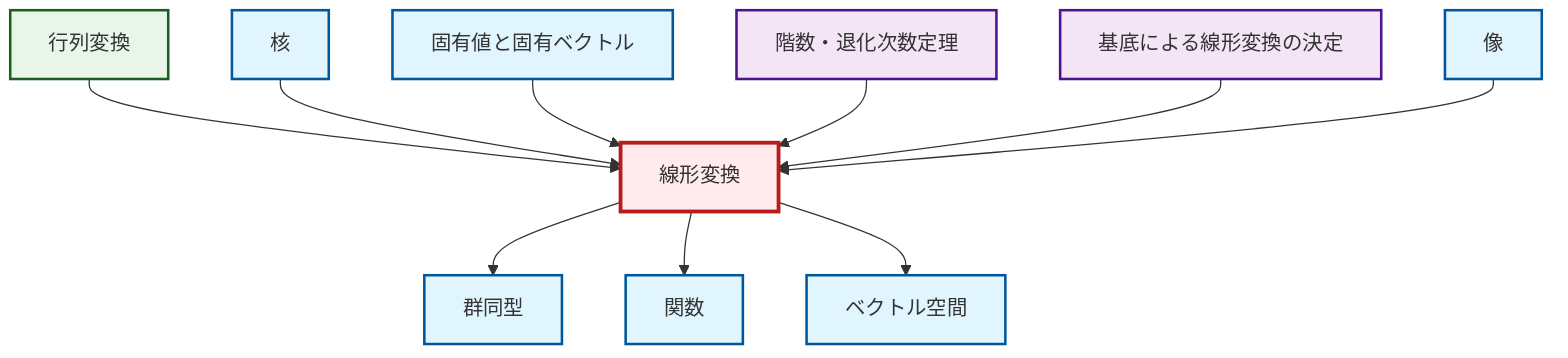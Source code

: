 graph TD
    classDef definition fill:#e1f5fe,stroke:#01579b,stroke-width:2px
    classDef theorem fill:#f3e5f5,stroke:#4a148c,stroke-width:2px
    classDef axiom fill:#fff3e0,stroke:#e65100,stroke-width:2px
    classDef example fill:#e8f5e9,stroke:#1b5e20,stroke-width:2px
    classDef current fill:#ffebee,stroke:#b71c1c,stroke-width:3px
    def-vector-space["ベクトル空間"]:::definition
    def-image["像"]:::definition
    thm-rank-nullity["階数・退化次数定理"]:::theorem
    def-function["関数"]:::definition
    ex-matrix-transformation["行列変換"]:::example
    def-kernel["核"]:::definition
    thm-linear-transformation-basis["基底による線形変換の決定"]:::theorem
    def-linear-transformation["線形変換"]:::definition
    def-eigenvalue-eigenvector["固有値と固有ベクトル"]:::definition
    def-isomorphism["群同型"]:::definition
    ex-matrix-transformation --> def-linear-transformation
    def-linear-transformation --> def-isomorphism
    def-kernel --> def-linear-transformation
    def-eigenvalue-eigenvector --> def-linear-transformation
    def-linear-transformation --> def-function
    thm-rank-nullity --> def-linear-transformation
    def-linear-transformation --> def-vector-space
    thm-linear-transformation-basis --> def-linear-transformation
    def-image --> def-linear-transformation
    class def-linear-transformation current